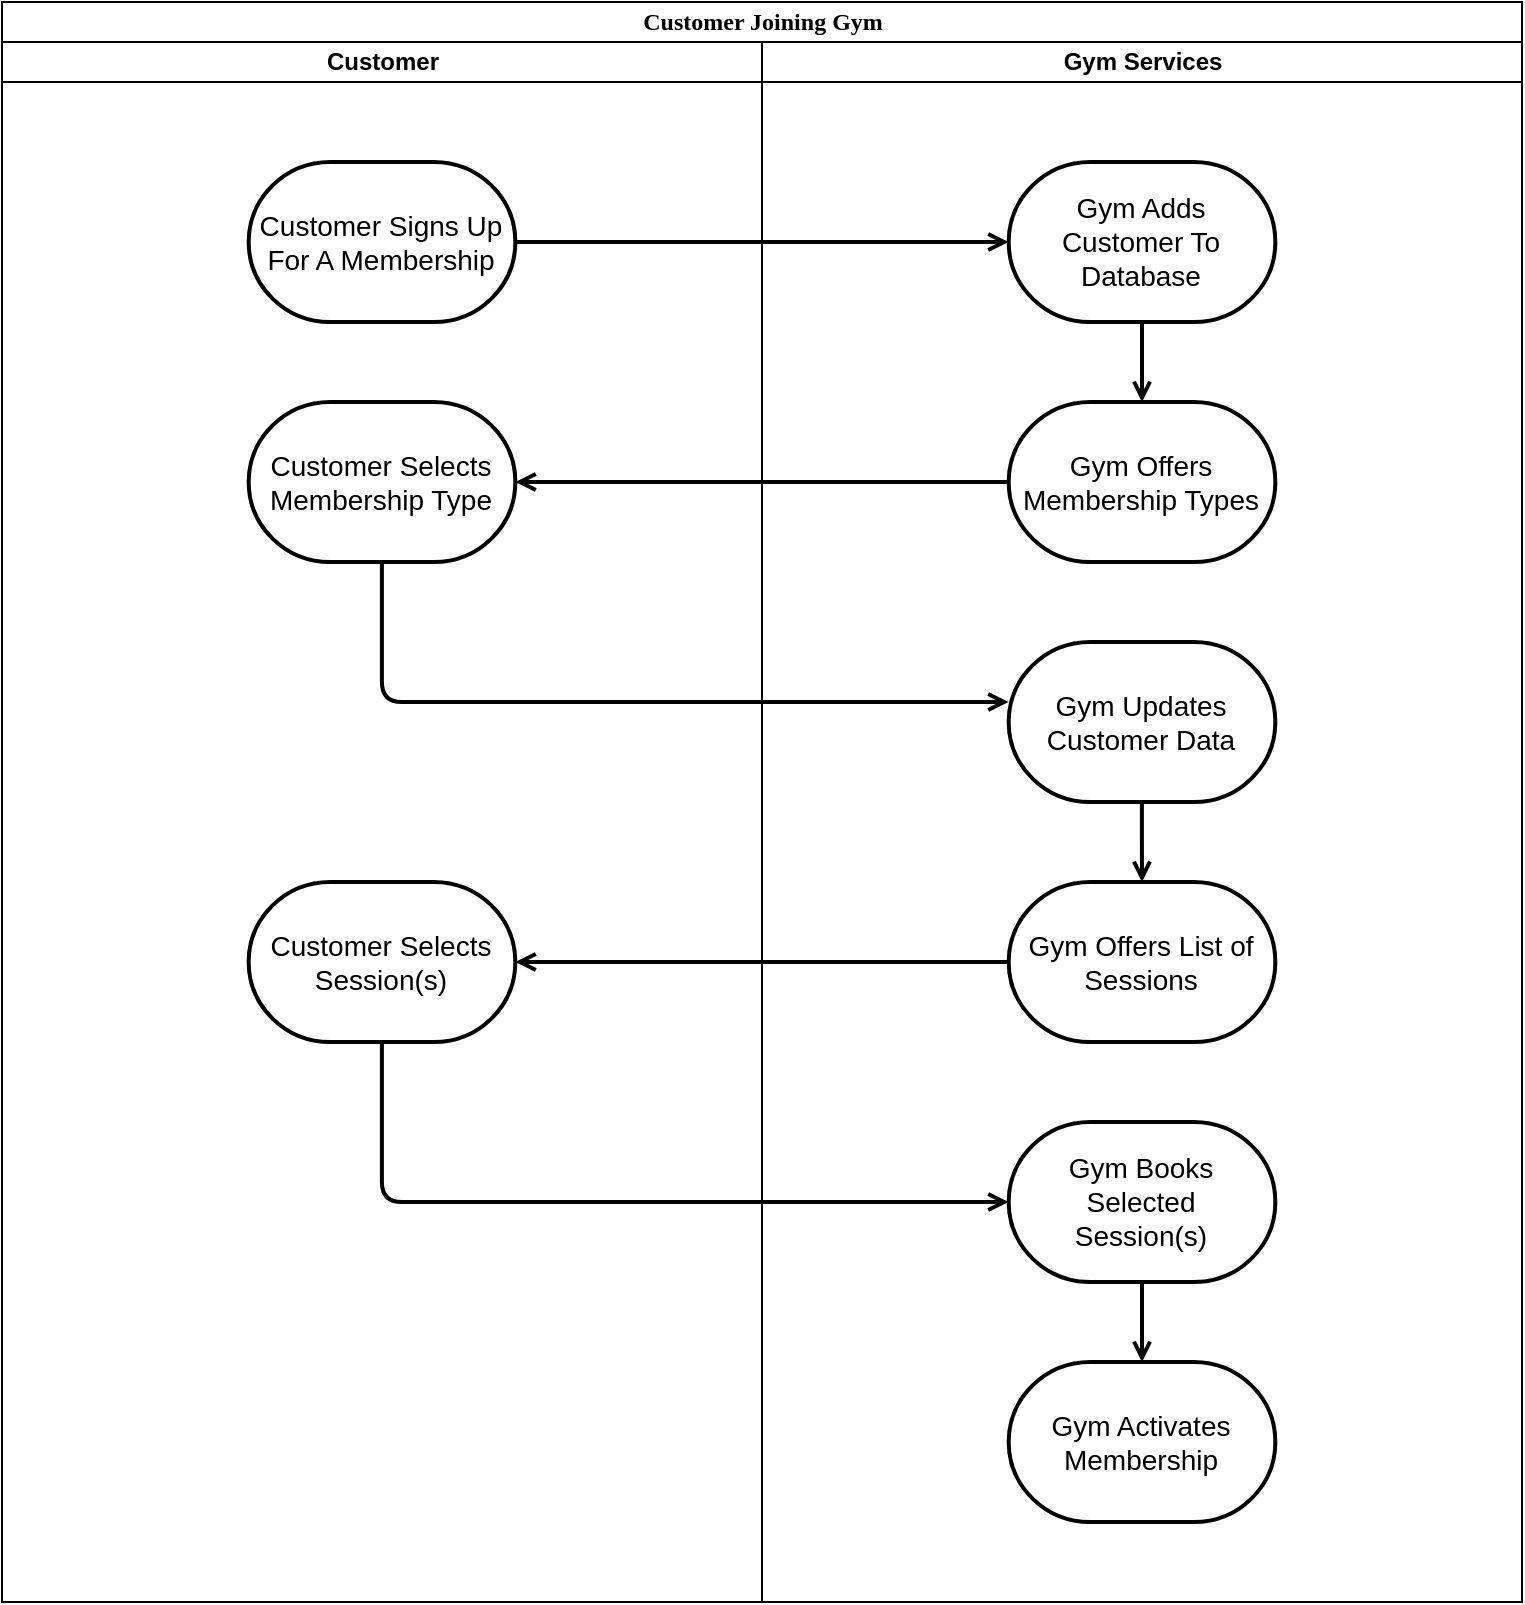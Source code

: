 <mxfile version="12.9.3" type="device"><diagram name="Page-1" id="0783ab3e-0a74-02c8-0abd-f7b4e66b4bec"><mxGraphModel dx="1106" dy="1003" grid="1" gridSize="10" guides="1" tooltips="1" connect="1" arrows="1" fold="1" page="1" pageScale="1" pageWidth="850" pageHeight="1100" background="#ffffff" math="0" shadow="0"><root><mxCell id="0"/><mxCell id="1" parent="0"/><mxCell id="1c1d494c118603dd-1" value="Customer Joining Gym" style="swimlane;html=1;childLayout=stackLayout;startSize=20;rounded=0;shadow=0;comic=0;labelBackgroundColor=none;strokeWidth=1;fontFamily=Verdana;fontSize=12;align=center;gradientColor=none;swimlaneFillColor=#ffffff;" parent="1" vertex="1"><mxGeometry x="40" y="40" width="760" height="800" as="geometry"/></mxCell><mxCell id="1c1d494c118603dd-2" value="Customer" style="swimlane;html=1;startSize=20;strokeWidth=1;" parent="1c1d494c118603dd-1" vertex="1"><mxGeometry y="20" width="380" height="780" as="geometry"/></mxCell><mxCell id="k9cyXMe-vnO41SFvhwQF-36" value="Customer Selects Session(s)" style="strokeWidth=2;html=1;shape=mxgraph.flowchart.terminator;whiteSpace=wrap;aspect=fixed;fontSize=14;" vertex="1" parent="1c1d494c118603dd-2"><mxGeometry x="123.33" y="420" width="133.33" height="80" as="geometry"/></mxCell><mxCell id="k9cyXMe-vnO41SFvhwQF-7" value="Customer Selects Membership Type" style="strokeWidth=2;html=1;shape=mxgraph.flowchart.terminator;whiteSpace=wrap;aspect=fixed;fontSize=14;" vertex="1" parent="1c1d494c118603dd-2"><mxGeometry x="123.34" y="180" width="133.33" height="80" as="geometry"/></mxCell><mxCell id="k9cyXMe-vnO41SFvhwQF-1" value="Customer Signs Up&lt;br style=&quot;font-size: 14px;&quot;&gt;For A Membership" style="strokeWidth=2;html=1;shape=mxgraph.flowchart.terminator;whiteSpace=wrap;aspect=fixed;fontSize=14;" vertex="1" parent="1c1d494c118603dd-2"><mxGeometry x="123.34" y="60" width="133.33" height="80" as="geometry"/></mxCell><mxCell id="k9cyXMe-vnO41SFvhwQF-4" style="edgeStyle=orthogonalEdgeStyle;rounded=0;orthogonalLoop=1;jettySize=auto;html=1;fontSize=14;endArrow=open;endFill=0;strokeWidth=2;" edge="1" parent="1c1d494c118603dd-1" source="k9cyXMe-vnO41SFvhwQF-1" target="k9cyXMe-vnO41SFvhwQF-3"><mxGeometry relative="1" as="geometry"/></mxCell><mxCell id="1c1d494c118603dd-3" value="Gym Services" style="swimlane;html=1;startSize=20;" parent="1c1d494c118603dd-1" vertex="1"><mxGeometry x="380" y="20" width="380" height="780" as="geometry"/></mxCell><mxCell id="k9cyXMe-vnO41SFvhwQF-6" style="edgeStyle=orthogonalEdgeStyle;rounded=0;orthogonalLoop=1;jettySize=auto;html=1;endArrow=open;endFill=0;fontSize=14;strokeWidth=2;" edge="1" parent="1c1d494c118603dd-3" source="k9cyXMe-vnO41SFvhwQF-3" target="k9cyXMe-vnO41SFvhwQF-5"><mxGeometry relative="1" as="geometry"/></mxCell><mxCell id="k9cyXMe-vnO41SFvhwQF-35" style="edgeStyle=orthogonalEdgeStyle;rounded=0;orthogonalLoop=1;jettySize=auto;html=1;entryX=0.5;entryY=0;entryDx=0;entryDy=0;entryPerimeter=0;endArrow=open;endFill=0;strokeWidth=2;fontSize=14;" edge="1" parent="1c1d494c118603dd-3" source="k9cyXMe-vnO41SFvhwQF-15" target="k9cyXMe-vnO41SFvhwQF-34"><mxGeometry relative="1" as="geometry"/></mxCell><mxCell id="k9cyXMe-vnO41SFvhwQF-45" style="edgeStyle=orthogonalEdgeStyle;rounded=0;orthogonalLoop=1;jettySize=auto;html=1;endArrow=open;endFill=0;strokeWidth=2;fontSize=14;" edge="1" parent="1c1d494c118603dd-3" source="k9cyXMe-vnO41SFvhwQF-42" target="k9cyXMe-vnO41SFvhwQF-44"><mxGeometry relative="1" as="geometry"/></mxCell><mxCell id="k9cyXMe-vnO41SFvhwQF-3" value="Gym Adds &lt;br style=&quot;font-size: 14px&quot;&gt;Customer To&lt;br&gt;Database" style="strokeWidth=2;html=1;shape=mxgraph.flowchart.terminator;whiteSpace=wrap;aspect=fixed;fontSize=14;" vertex="1" parent="1c1d494c118603dd-3"><mxGeometry x="123.34" y="60" width="133.33" height="80" as="geometry"/></mxCell><mxCell id="k9cyXMe-vnO41SFvhwQF-5" value="Gym Offers Membership Types" style="strokeWidth=2;html=1;shape=mxgraph.flowchart.terminator;whiteSpace=wrap;aspect=fixed;fontSize=14;" vertex="1" parent="1c1d494c118603dd-3"><mxGeometry x="123.34" y="180" width="133.33" height="80" as="geometry"/></mxCell><mxCell id="k9cyXMe-vnO41SFvhwQF-15" value="Gym Updates&lt;br&gt;Customer Data" style="strokeWidth=2;html=1;shape=mxgraph.flowchart.terminator;whiteSpace=wrap;aspect=fixed;fontSize=14;" vertex="1" parent="1c1d494c118603dd-3"><mxGeometry x="123.33" y="300" width="133.33" height="80" as="geometry"/></mxCell><mxCell id="k9cyXMe-vnO41SFvhwQF-34" value="Gym Offers List of Sessions" style="strokeWidth=2;html=1;shape=mxgraph.flowchart.terminator;whiteSpace=wrap;aspect=fixed;fontSize=14;" vertex="1" parent="1c1d494c118603dd-3"><mxGeometry x="123.34" y="420" width="133.33" height="80" as="geometry"/></mxCell><mxCell id="k9cyXMe-vnO41SFvhwQF-42" value="Gym Books&lt;br&gt;Selected&lt;br&gt;Session(s)" style="strokeWidth=2;html=1;shape=mxgraph.flowchart.terminator;whiteSpace=wrap;aspect=fixed;fontSize=14;" vertex="1" parent="1c1d494c118603dd-3"><mxGeometry x="123.34" y="540" width="133.33" height="80" as="geometry"/></mxCell><mxCell id="k9cyXMe-vnO41SFvhwQF-44" value="Gym Activates Membership" style="strokeWidth=2;html=1;shape=mxgraph.flowchart.terminator;whiteSpace=wrap;aspect=fixed;fontSize=14;" vertex="1" parent="1c1d494c118603dd-3"><mxGeometry x="123.34" y="660" width="133.33" height="80" as="geometry"/></mxCell><mxCell id="k9cyXMe-vnO41SFvhwQF-32" style="edgeStyle=orthogonalEdgeStyle;rounded=0;orthogonalLoop=1;jettySize=auto;html=1;entryX=1;entryY=0.5;entryDx=0;entryDy=0;entryPerimeter=0;endArrow=open;endFill=0;strokeWidth=2;fontSize=14;" edge="1" parent="1c1d494c118603dd-1" source="k9cyXMe-vnO41SFvhwQF-5" target="k9cyXMe-vnO41SFvhwQF-7"><mxGeometry relative="1" as="geometry"/></mxCell><mxCell id="k9cyXMe-vnO41SFvhwQF-33" style="edgeStyle=orthogonalEdgeStyle;rounded=1;orthogonalLoop=1;jettySize=auto;html=1;endArrow=open;endFill=0;strokeWidth=2;fontSize=14;" edge="1" parent="1c1d494c118603dd-1" source="k9cyXMe-vnO41SFvhwQF-7" target="k9cyXMe-vnO41SFvhwQF-15"><mxGeometry relative="1" as="geometry"><Array as="points"><mxPoint x="190" y="350"/></Array></mxGeometry></mxCell><mxCell id="k9cyXMe-vnO41SFvhwQF-37" style="edgeStyle=orthogonalEdgeStyle;rounded=0;orthogonalLoop=1;jettySize=auto;html=1;endArrow=open;endFill=0;strokeWidth=2;fontSize=14;" edge="1" parent="1c1d494c118603dd-1" source="k9cyXMe-vnO41SFvhwQF-34" target="k9cyXMe-vnO41SFvhwQF-36"><mxGeometry relative="1" as="geometry"/></mxCell><mxCell id="k9cyXMe-vnO41SFvhwQF-43" style="edgeStyle=orthogonalEdgeStyle;rounded=1;orthogonalLoop=1;jettySize=auto;html=1;entryX=0;entryY=0.5;entryDx=0;entryDy=0;entryPerimeter=0;endArrow=open;endFill=0;strokeWidth=2;fontSize=14;" edge="1" parent="1c1d494c118603dd-1" source="k9cyXMe-vnO41SFvhwQF-36" target="k9cyXMe-vnO41SFvhwQF-42"><mxGeometry relative="1" as="geometry"><Array as="points"><mxPoint x="190" y="600"/></Array></mxGeometry></mxCell></root></mxGraphModel></diagram></mxfile>